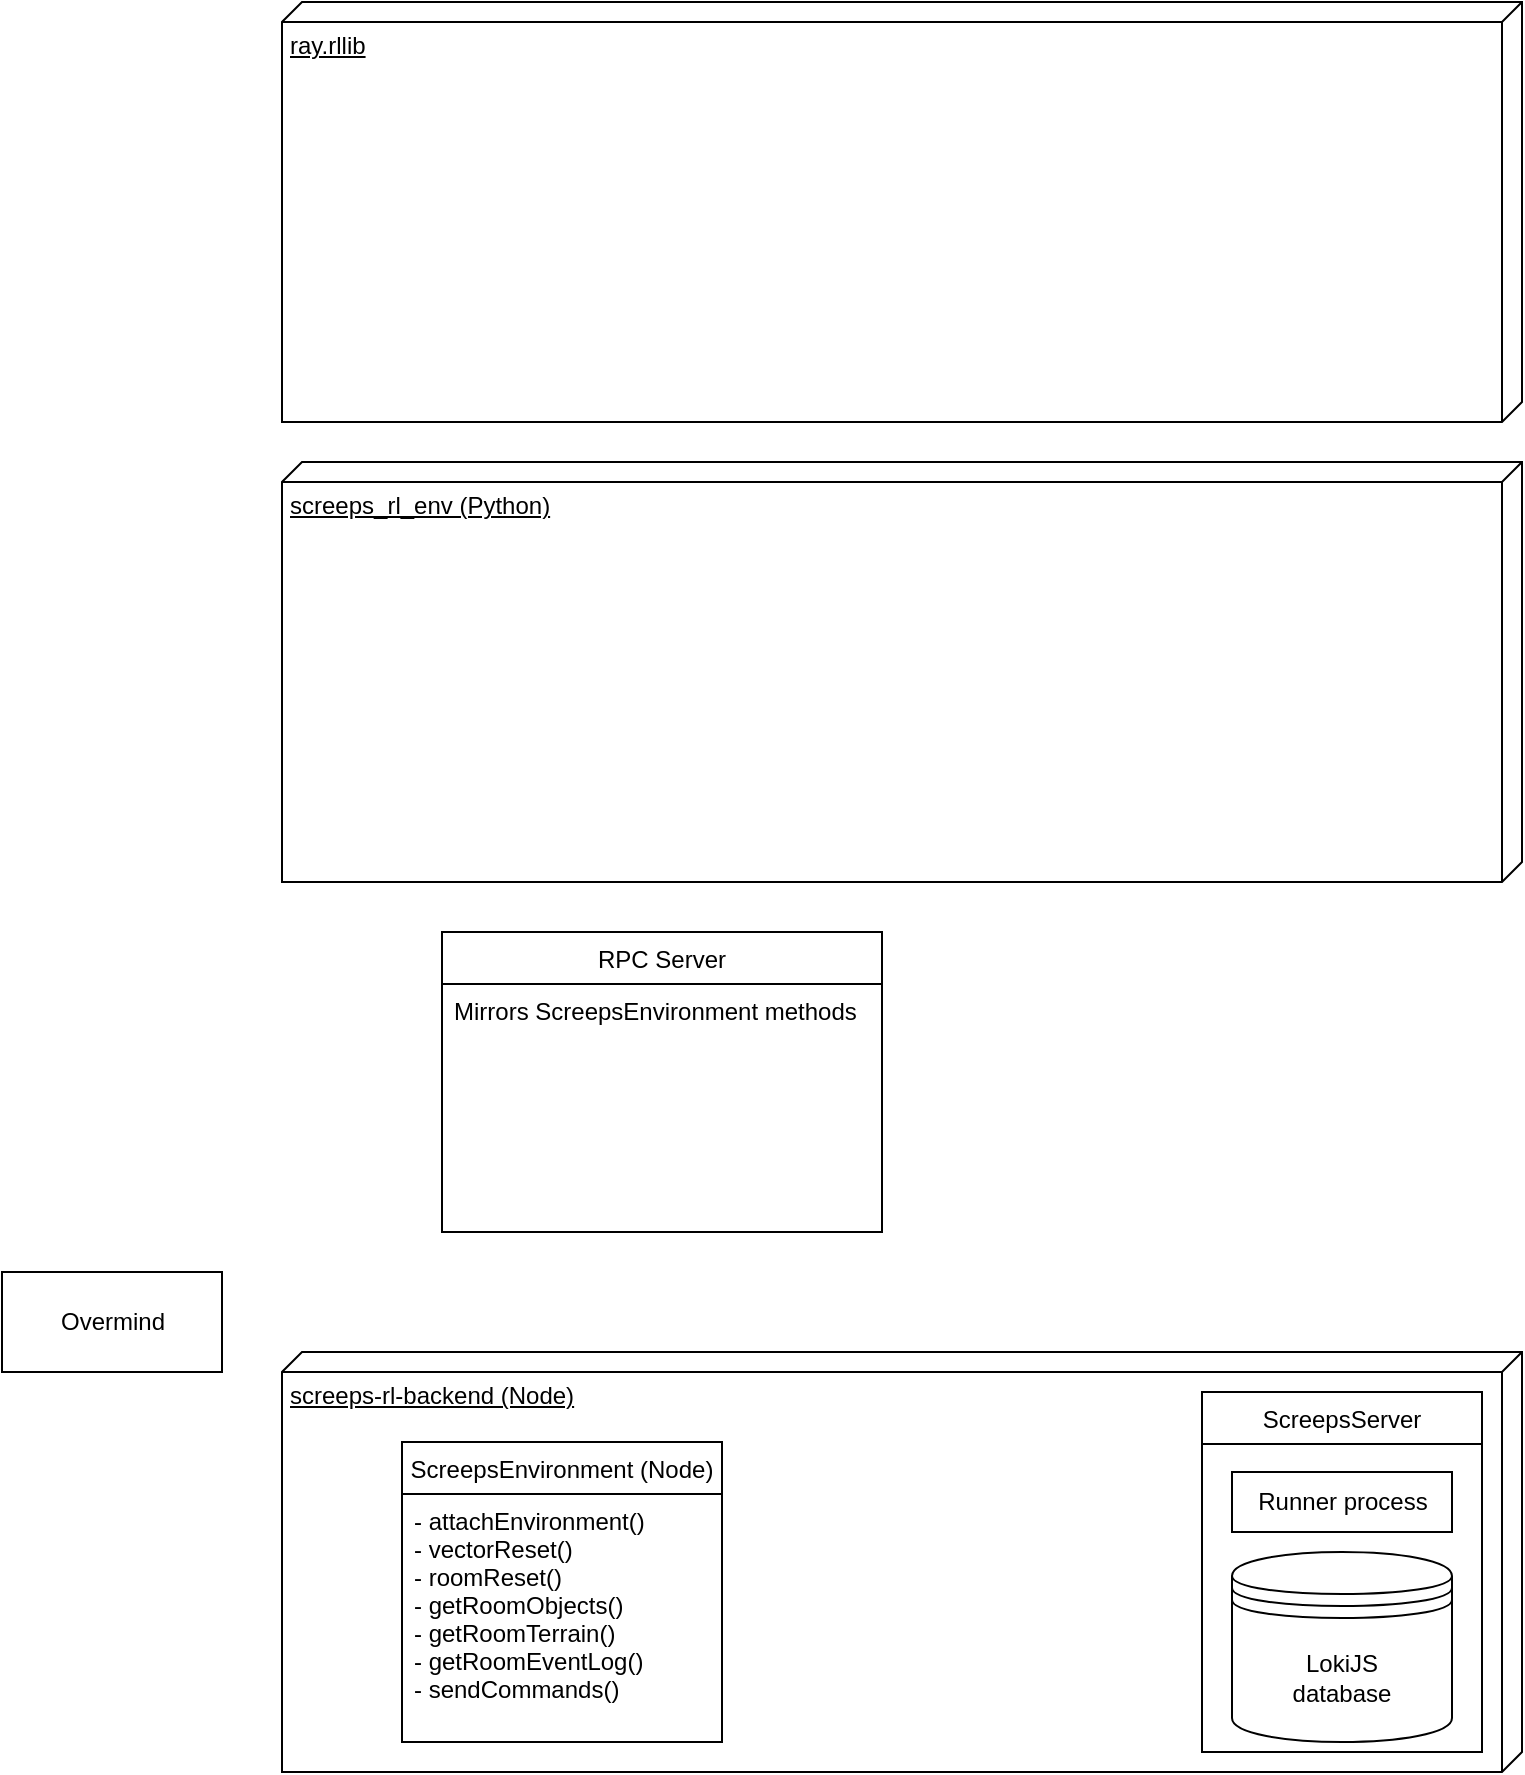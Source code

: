 <mxfile version="10.7.5" type="github"><diagram name="Page-1" id="5f0bae14-7c28-e335-631c-24af17079c00"><mxGraphModel dx="1158" dy="1576" grid="1" gridSize="10" guides="1" tooltips="1" connect="1" arrows="1" fold="1" page="1" pageScale="1" pageWidth="1100" pageHeight="850" background="#ffffff" math="0" shadow="0"><root><mxCell id="0"/><mxCell id="1" parent="0"/><mxCell id="o0kAMPtWw3M5yIAR9AoY-1" value="screeps-rl-backend (Node)" style="verticalAlign=top;align=left;spacingTop=8;spacingLeft=2;spacingRight=12;shape=cube;size=10;direction=south;fontStyle=4;html=1;" vertex="1" parent="1"><mxGeometry x="230" y="550" width="620" height="210" as="geometry"/></mxCell><mxCell id="o0kAMPtWw3M5yIAR9AoY-2" value="screeps_rl_env (Python)" style="verticalAlign=top;align=left;spacingTop=8;spacingLeft=2;spacingRight=12;shape=cube;size=10;direction=south;fontStyle=4;html=1;" vertex="1" parent="1"><mxGeometry x="230" y="105" width="620" height="210" as="geometry"/></mxCell><mxCell id="o0kAMPtWw3M5yIAR9AoY-3" value="ray.rllib" style="verticalAlign=top;align=left;spacingTop=8;spacingLeft=2;spacingRight=12;shape=cube;size=10;direction=south;fontStyle=4;html=1;" vertex="1" parent="1"><mxGeometry x="230" y="-125" width="620" height="210" as="geometry"/></mxCell><mxCell id="o0kAMPtWw3M5yIAR9AoY-4" value="LokiJS&lt;br&gt;database&lt;br&gt;" style="shape=datastore;whiteSpace=wrap;html=1;" vertex="1" parent="1"><mxGeometry x="705" y="650" width="110" height="95" as="geometry"/></mxCell><mxCell id="o0kAMPtWw3M5yIAR9AoY-6" value="Runner process" style="html=1;" vertex="1" parent="1"><mxGeometry x="705" y="610" width="110" height="30" as="geometry"/></mxCell><mxCell id="o0kAMPtWw3M5yIAR9AoY-8" value="ScreepsServer" style="swimlane;fontStyle=0;childLayout=stackLayout;horizontal=1;startSize=26;fillColor=none;horizontalStack=0;resizeParent=1;resizeParentMax=0;resizeLast=0;collapsible=1;marginBottom=0;" vertex="1" parent="1"><mxGeometry x="690" y="570" width="140" height="180" as="geometry"><mxRectangle x="380" y="595" width="90" height="26" as="alternateBounds"/></mxGeometry></mxCell><mxCell id="o0kAMPtWw3M5yIAR9AoY-17" value="ScreepsEnvironment (Node)" style="swimlane;fontStyle=0;childLayout=stackLayout;horizontal=1;startSize=26;fillColor=none;horizontalStack=0;resizeParent=1;resizeParentMax=0;resizeLast=0;collapsible=1;marginBottom=0;" vertex="1" parent="1"><mxGeometry x="290" y="595" width="160" height="150" as="geometry"/></mxCell><mxCell id="o0kAMPtWw3M5yIAR9AoY-18" value="- attachEnvironment()&#10;- vectorReset()&#10;- roomReset()&#10;- getRoomObjects()&#10;- getRoomTerrain()&#10;- getRoomEventLog()&#10;- sendCommands()&#10;" style="text;strokeColor=none;fillColor=none;align=left;verticalAlign=top;spacingLeft=4;spacingRight=4;overflow=hidden;rotatable=0;points=[[0,0.5],[1,0.5]];portConstraint=eastwest;" vertex="1" parent="o0kAMPtWw3M5yIAR9AoY-17"><mxGeometry y="26" width="160" height="124" as="geometry"/></mxCell><mxCell id="o0kAMPtWw3M5yIAR9AoY-21" value="Overmind" style="html=1;" vertex="1" parent="1"><mxGeometry x="90" y="510" width="110" height="50" as="geometry"/></mxCell><mxCell id="o0kAMPtWw3M5yIAR9AoY-26" value="RPC Server" style="swimlane;fontStyle=0;childLayout=stackLayout;horizontal=1;startSize=26;fillColor=none;horizontalStack=0;resizeParent=1;resizeParentMax=0;resizeLast=0;collapsible=1;marginBottom=0;" vertex="1" parent="1"><mxGeometry x="310" y="340" width="220" height="150" as="geometry"/></mxCell><mxCell id="o0kAMPtWw3M5yIAR9AoY-27" value="Mirrors ScreepsEnvironment methods&#10;" style="text;strokeColor=none;fillColor=none;align=left;verticalAlign=top;spacingLeft=4;spacingRight=4;overflow=hidden;rotatable=0;points=[[0,0.5],[1,0.5]];portConstraint=eastwest;" vertex="1" parent="o0kAMPtWw3M5yIAR9AoY-26"><mxGeometry y="26" width="220" height="124" as="geometry"/></mxCell></root></mxGraphModel></diagram></mxfile>